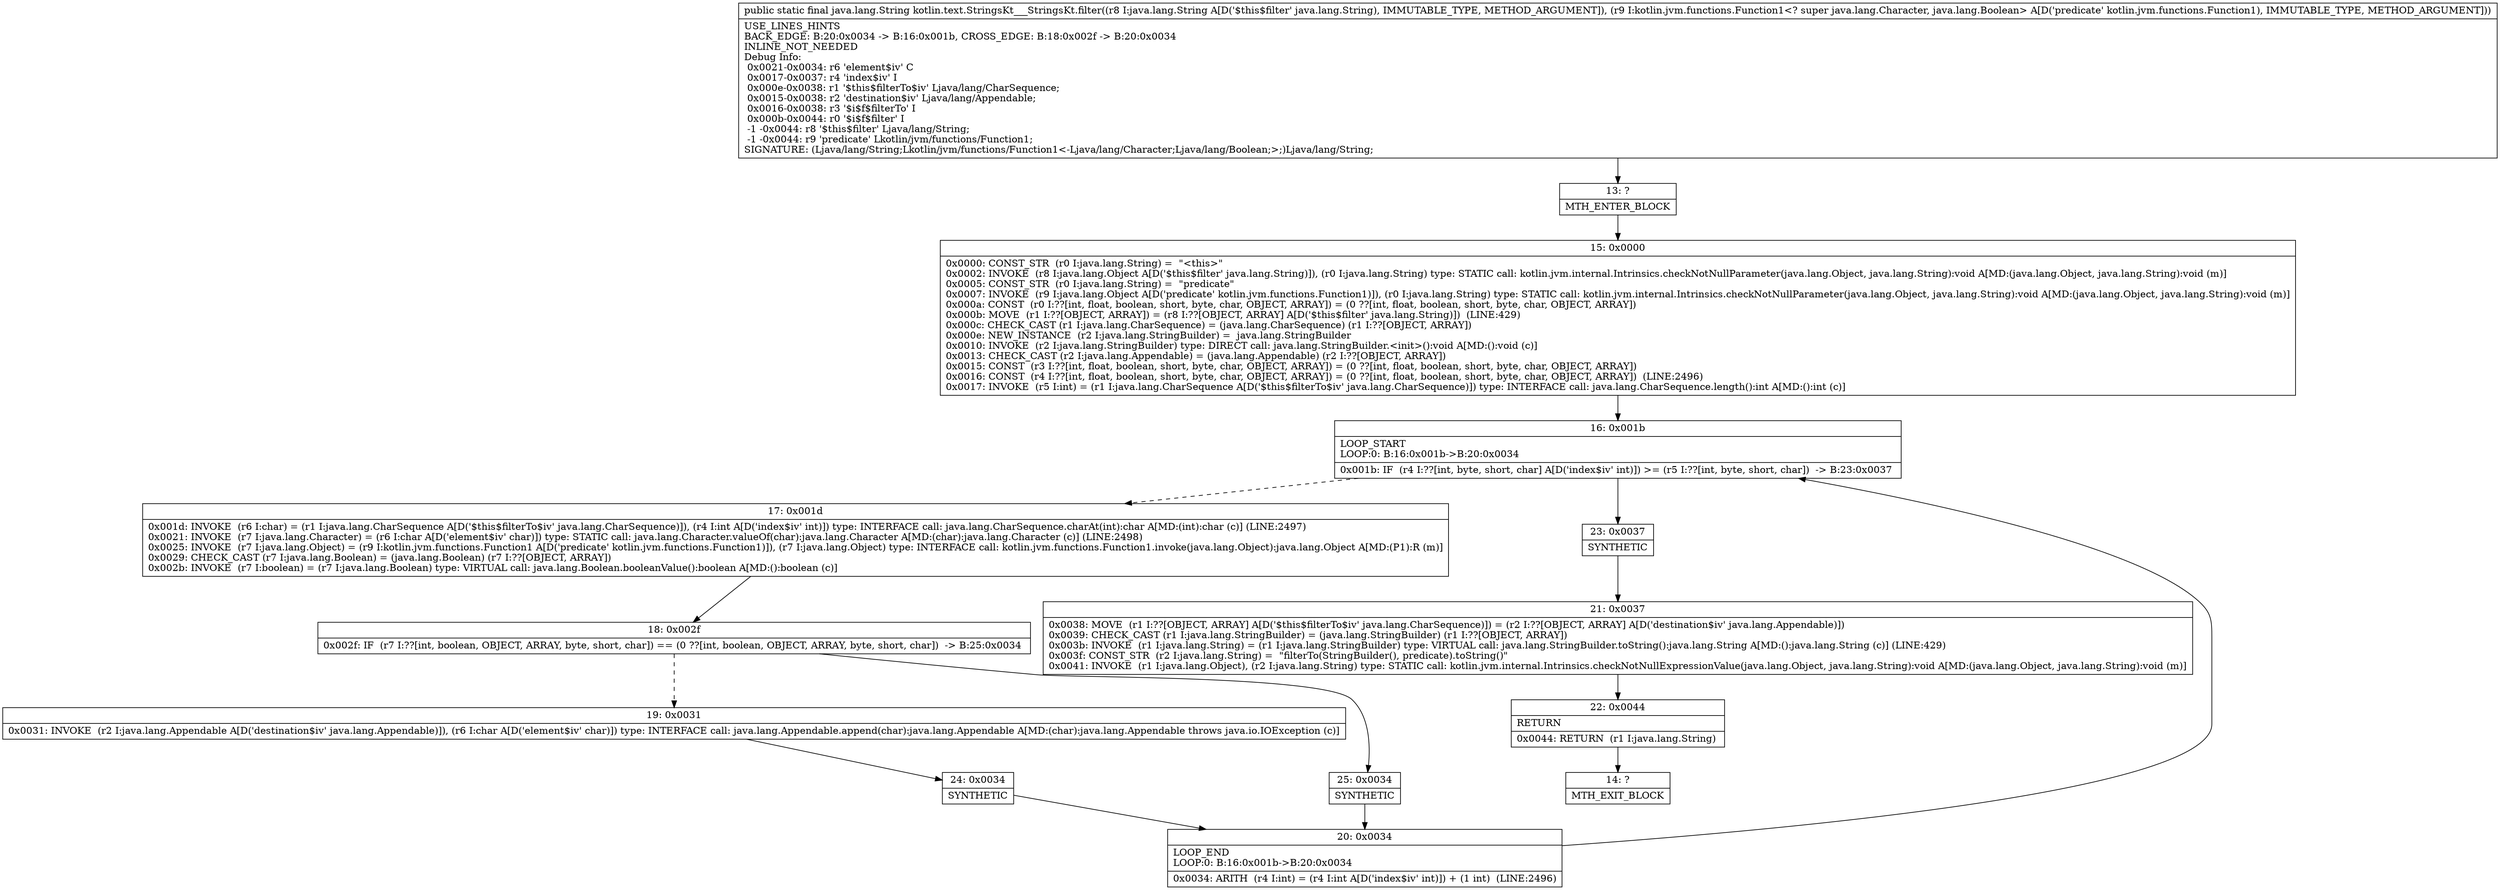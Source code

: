 digraph "CFG forkotlin.text.StringsKt___StringsKt.filter(Ljava\/lang\/String;Lkotlin\/jvm\/functions\/Function1;)Ljava\/lang\/String;" {
Node_13 [shape=record,label="{13\:\ ?|MTH_ENTER_BLOCK\l}"];
Node_15 [shape=record,label="{15\:\ 0x0000|0x0000: CONST_STR  (r0 I:java.lang.String) =  \"\<this\>\" \l0x0002: INVOKE  (r8 I:java.lang.Object A[D('$this$filter' java.lang.String)]), (r0 I:java.lang.String) type: STATIC call: kotlin.jvm.internal.Intrinsics.checkNotNullParameter(java.lang.Object, java.lang.String):void A[MD:(java.lang.Object, java.lang.String):void (m)]\l0x0005: CONST_STR  (r0 I:java.lang.String) =  \"predicate\" \l0x0007: INVOKE  (r9 I:java.lang.Object A[D('predicate' kotlin.jvm.functions.Function1)]), (r0 I:java.lang.String) type: STATIC call: kotlin.jvm.internal.Intrinsics.checkNotNullParameter(java.lang.Object, java.lang.String):void A[MD:(java.lang.Object, java.lang.String):void (m)]\l0x000a: CONST  (r0 I:??[int, float, boolean, short, byte, char, OBJECT, ARRAY]) = (0 ??[int, float, boolean, short, byte, char, OBJECT, ARRAY]) \l0x000b: MOVE  (r1 I:??[OBJECT, ARRAY]) = (r8 I:??[OBJECT, ARRAY] A[D('$this$filter' java.lang.String)])  (LINE:429)\l0x000c: CHECK_CAST (r1 I:java.lang.CharSequence) = (java.lang.CharSequence) (r1 I:??[OBJECT, ARRAY]) \l0x000e: NEW_INSTANCE  (r2 I:java.lang.StringBuilder) =  java.lang.StringBuilder \l0x0010: INVOKE  (r2 I:java.lang.StringBuilder) type: DIRECT call: java.lang.StringBuilder.\<init\>():void A[MD:():void (c)]\l0x0013: CHECK_CAST (r2 I:java.lang.Appendable) = (java.lang.Appendable) (r2 I:??[OBJECT, ARRAY]) \l0x0015: CONST  (r3 I:??[int, float, boolean, short, byte, char, OBJECT, ARRAY]) = (0 ??[int, float, boolean, short, byte, char, OBJECT, ARRAY]) \l0x0016: CONST  (r4 I:??[int, float, boolean, short, byte, char, OBJECT, ARRAY]) = (0 ??[int, float, boolean, short, byte, char, OBJECT, ARRAY])  (LINE:2496)\l0x0017: INVOKE  (r5 I:int) = (r1 I:java.lang.CharSequence A[D('$this$filterTo$iv' java.lang.CharSequence)]) type: INTERFACE call: java.lang.CharSequence.length():int A[MD:():int (c)]\l}"];
Node_16 [shape=record,label="{16\:\ 0x001b|LOOP_START\lLOOP:0: B:16:0x001b\-\>B:20:0x0034\l|0x001b: IF  (r4 I:??[int, byte, short, char] A[D('index$iv' int)]) \>= (r5 I:??[int, byte, short, char])  \-\> B:23:0x0037 \l}"];
Node_17 [shape=record,label="{17\:\ 0x001d|0x001d: INVOKE  (r6 I:char) = (r1 I:java.lang.CharSequence A[D('$this$filterTo$iv' java.lang.CharSequence)]), (r4 I:int A[D('index$iv' int)]) type: INTERFACE call: java.lang.CharSequence.charAt(int):char A[MD:(int):char (c)] (LINE:2497)\l0x0021: INVOKE  (r7 I:java.lang.Character) = (r6 I:char A[D('element$iv' char)]) type: STATIC call: java.lang.Character.valueOf(char):java.lang.Character A[MD:(char):java.lang.Character (c)] (LINE:2498)\l0x0025: INVOKE  (r7 I:java.lang.Object) = (r9 I:kotlin.jvm.functions.Function1 A[D('predicate' kotlin.jvm.functions.Function1)]), (r7 I:java.lang.Object) type: INTERFACE call: kotlin.jvm.functions.Function1.invoke(java.lang.Object):java.lang.Object A[MD:(P1):R (m)]\l0x0029: CHECK_CAST (r7 I:java.lang.Boolean) = (java.lang.Boolean) (r7 I:??[OBJECT, ARRAY]) \l0x002b: INVOKE  (r7 I:boolean) = (r7 I:java.lang.Boolean) type: VIRTUAL call: java.lang.Boolean.booleanValue():boolean A[MD:():boolean (c)]\l}"];
Node_18 [shape=record,label="{18\:\ 0x002f|0x002f: IF  (r7 I:??[int, boolean, OBJECT, ARRAY, byte, short, char]) == (0 ??[int, boolean, OBJECT, ARRAY, byte, short, char])  \-\> B:25:0x0034 \l}"];
Node_19 [shape=record,label="{19\:\ 0x0031|0x0031: INVOKE  (r2 I:java.lang.Appendable A[D('destination$iv' java.lang.Appendable)]), (r6 I:char A[D('element$iv' char)]) type: INTERFACE call: java.lang.Appendable.append(char):java.lang.Appendable A[MD:(char):java.lang.Appendable throws java.io.IOException (c)]\l}"];
Node_24 [shape=record,label="{24\:\ 0x0034|SYNTHETIC\l}"];
Node_20 [shape=record,label="{20\:\ 0x0034|LOOP_END\lLOOP:0: B:16:0x001b\-\>B:20:0x0034\l|0x0034: ARITH  (r4 I:int) = (r4 I:int A[D('index$iv' int)]) + (1 int)  (LINE:2496)\l}"];
Node_25 [shape=record,label="{25\:\ 0x0034|SYNTHETIC\l}"];
Node_23 [shape=record,label="{23\:\ 0x0037|SYNTHETIC\l}"];
Node_21 [shape=record,label="{21\:\ 0x0037|0x0038: MOVE  (r1 I:??[OBJECT, ARRAY] A[D('$this$filterTo$iv' java.lang.CharSequence)]) = (r2 I:??[OBJECT, ARRAY] A[D('destination$iv' java.lang.Appendable)]) \l0x0039: CHECK_CAST (r1 I:java.lang.StringBuilder) = (java.lang.StringBuilder) (r1 I:??[OBJECT, ARRAY]) \l0x003b: INVOKE  (r1 I:java.lang.String) = (r1 I:java.lang.StringBuilder) type: VIRTUAL call: java.lang.StringBuilder.toString():java.lang.String A[MD:():java.lang.String (c)] (LINE:429)\l0x003f: CONST_STR  (r2 I:java.lang.String) =  \"filterTo(StringBuilder(), predicate).toString()\" \l0x0041: INVOKE  (r1 I:java.lang.Object), (r2 I:java.lang.String) type: STATIC call: kotlin.jvm.internal.Intrinsics.checkNotNullExpressionValue(java.lang.Object, java.lang.String):void A[MD:(java.lang.Object, java.lang.String):void (m)]\l}"];
Node_22 [shape=record,label="{22\:\ 0x0044|RETURN\l|0x0044: RETURN  (r1 I:java.lang.String) \l}"];
Node_14 [shape=record,label="{14\:\ ?|MTH_EXIT_BLOCK\l}"];
MethodNode[shape=record,label="{public static final java.lang.String kotlin.text.StringsKt___StringsKt.filter((r8 I:java.lang.String A[D('$this$filter' java.lang.String), IMMUTABLE_TYPE, METHOD_ARGUMENT]), (r9 I:kotlin.jvm.functions.Function1\<? super java.lang.Character, java.lang.Boolean\> A[D('predicate' kotlin.jvm.functions.Function1), IMMUTABLE_TYPE, METHOD_ARGUMENT]))  | USE_LINES_HINTS\lBACK_EDGE: B:20:0x0034 \-\> B:16:0x001b, CROSS_EDGE: B:18:0x002f \-\> B:20:0x0034\lINLINE_NOT_NEEDED\lDebug Info:\l  0x0021\-0x0034: r6 'element$iv' C\l  0x0017\-0x0037: r4 'index$iv' I\l  0x000e\-0x0038: r1 '$this$filterTo$iv' Ljava\/lang\/CharSequence;\l  0x0015\-0x0038: r2 'destination$iv' Ljava\/lang\/Appendable;\l  0x0016\-0x0038: r3 '$i$f$filterTo' I\l  0x000b\-0x0044: r0 '$i$f$filter' I\l  \-1 \-0x0044: r8 '$this$filter' Ljava\/lang\/String;\l  \-1 \-0x0044: r9 'predicate' Lkotlin\/jvm\/functions\/Function1;\lSIGNATURE: (Ljava\/lang\/String;Lkotlin\/jvm\/functions\/Function1\<\-Ljava\/lang\/Character;Ljava\/lang\/Boolean;\>;)Ljava\/lang\/String;\l}"];
MethodNode -> Node_13;Node_13 -> Node_15;
Node_15 -> Node_16;
Node_16 -> Node_17[style=dashed];
Node_16 -> Node_23;
Node_17 -> Node_18;
Node_18 -> Node_19[style=dashed];
Node_18 -> Node_25;
Node_19 -> Node_24;
Node_24 -> Node_20;
Node_20 -> Node_16;
Node_25 -> Node_20;
Node_23 -> Node_21;
Node_21 -> Node_22;
Node_22 -> Node_14;
}

